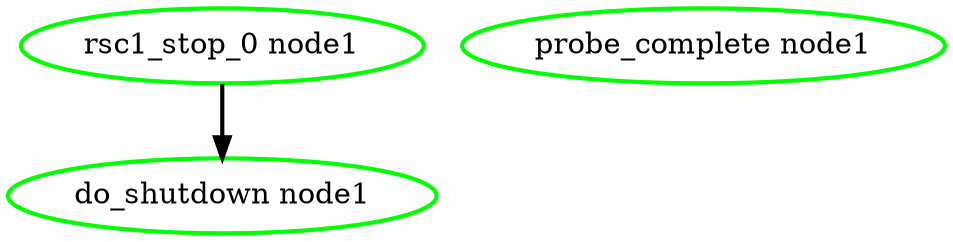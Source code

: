  digraph "g" {
"do_shutdown node1" [ style=bold color="green" fontcolor="black" ]
"probe_complete node1" [ style=bold color="green" fontcolor="black" ]
"rsc1_stop_0 node1" -> "do_shutdown node1" [ style = bold]
"rsc1_stop_0 node1" [ style=bold color="green" fontcolor="black" ]
}
